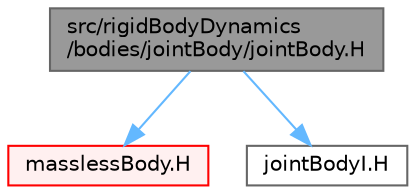 digraph "src/rigidBodyDynamics/bodies/jointBody/jointBody.H"
{
 // LATEX_PDF_SIZE
  bgcolor="transparent";
  edge [fontname=Helvetica,fontsize=10,labelfontname=Helvetica,labelfontsize=10];
  node [fontname=Helvetica,fontsize=10,shape=box,height=0.2,width=0.4];
  Node1 [id="Node000001",label="src/rigidBodyDynamics\l/bodies/jointBody/jointBody.H",height=0.2,width=0.4,color="gray40", fillcolor="grey60", style="filled", fontcolor="black",tooltip=" "];
  Node1 -> Node2 [id="edge1_Node000001_Node000002",color="steelblue1",style="solid",tooltip=" "];
  Node2 [id="Node000002",label="masslessBody.H",height=0.2,width=0.4,color="red", fillcolor="#FFF0F0", style="filled",URL="$masslessBody_8H.html",tooltip=" "];
  Node1 -> Node171 [id="edge2_Node000001_Node000171",color="steelblue1",style="solid",tooltip=" "];
  Node171 [id="Node000171",label="jointBodyI.H",height=0.2,width=0.4,color="grey40", fillcolor="white", style="filled",URL="$jointBodyI_8H.html",tooltip=" "];
}
